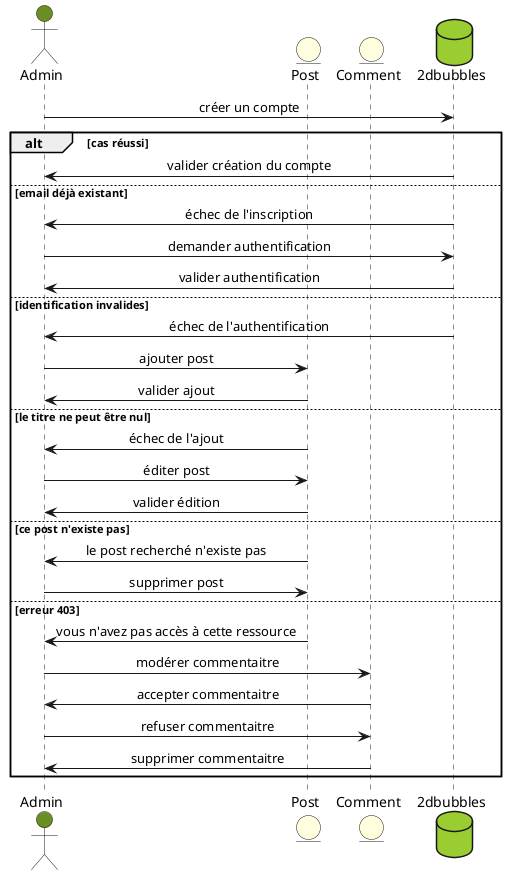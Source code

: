 @startuml UserAdminSequence

skinparam responseMessageBelowArrow true
skinparam SequenceMessageAlignment center

actor Admin as Admin #OliveDrab

entity Post as Post #LightYellow
entity Comment as Comment #LightYellow

database 2dbubbles as 2dbubbles #YellowGreen

Admin -> 2dbubbles: créer un compte
alt cas réussi
2dbubbles -> Admin: valider création du compte
else email déjà existant 
2dbubbles -> Admin: échec de l'inscription

Admin  -> 2dbubbles: demander authentification 
2dbubbles -> Admin: valider authentification 
else identification invalides
2dbubbles -> Admin: échec de l'authentification

Admin  -> Post: ajouter post
Post -> Admin: valider ajout
else le titre ne peut être nul
Post -> Admin: échec de l'ajout

Admin  -> Post: éditer post
Post -> Admin: valider édition
else ce post n'existe pas
Post -> Admin: le post recherché n'existe pas

Admin  -> Post: supprimer post
else erreur 403
Post -> Admin: vous n'avez pas accès à cette ressource

Admin  -> Comment: modérer commentaitre
Comment -> Admin: accepter commentaitre
Admin  -> Comment: refuser commentaitre
Comment -> Admin: supprimer commentaitre

end
@enduml